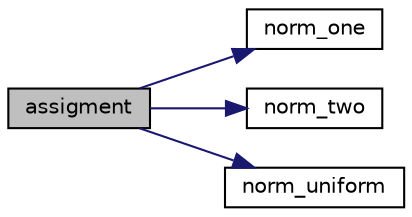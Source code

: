 digraph "assigment"
{
  edge [fontname="Helvetica",fontsize="10",labelfontname="Helvetica",labelfontsize="10"];
  node [fontname="Helvetica",fontsize="10",shape=record];
  rankdir="LR";
  Node0 [label="assigment",height=0.2,width=0.4,color="black", fillcolor="grey75", style="filled", fontcolor="black"];
  Node0 -> Node1 [color="midnightblue",fontsize="10",style="solid",fontname="Helvetica"];
  Node1 [label="norm_one",height=0.2,width=0.4,color="black", fillcolor="white", style="filled",URL="$_norms_8cpp.html#a8a5dd7ae3578ecdb533ae37b7dd00086",tooltip="Function to calculate the first norm. "];
  Node0 -> Node2 [color="midnightblue",fontsize="10",style="solid",fontname="Helvetica"];
  Node2 [label="norm_two",height=0.2,width=0.4,color="black", fillcolor="white", style="filled",URL="$_norms_8cpp.html#acde0d182617c91cb757a10b1bb2281f1",tooltip="Function to calculate the Euclidean norm. "];
  Node0 -> Node3 [color="midnightblue",fontsize="10",style="solid",fontname="Helvetica"];
  Node3 [label="norm_uniform",height=0.2,width=0.4,color="black", fillcolor="white", style="filled",URL="$_norms_8cpp.html#a87427a1c301886f335fd8485e638f9e2",tooltip="Function to calculate the Infinite norm. "];
}

